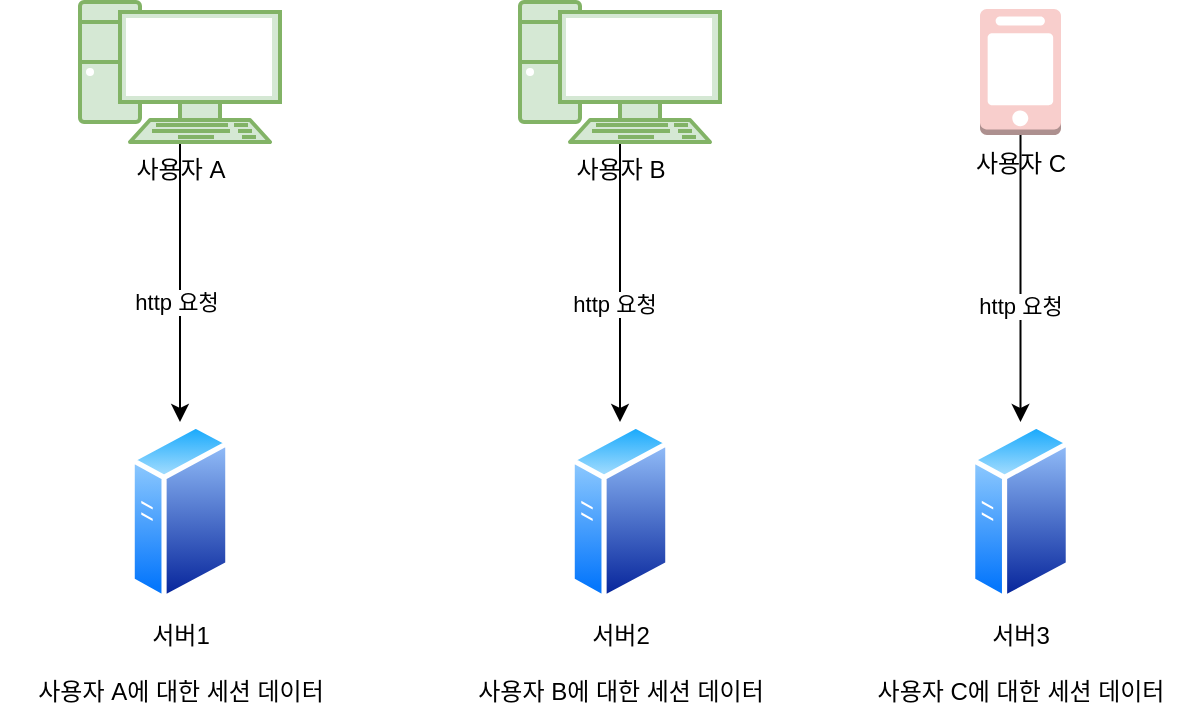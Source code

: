 <mxfile version="26.0.11">
  <diagram name="페이지-1" id="DHod1eBaDGYMpSSjU-wZ">
    <mxGraphModel dx="1434" dy="772" grid="1" gridSize="10" guides="1" tooltips="1" connect="1" arrows="1" fold="1" page="1" pageScale="1" pageWidth="827" pageHeight="1169" math="0" shadow="0">
      <root>
        <mxCell id="0" />
        <mxCell id="1" parent="0" />
        <mxCell id="kg3fu7GO2aymAxnZzRI_-12" value="" style="edgeStyle=orthogonalEdgeStyle;rounded=0;orthogonalLoop=1;jettySize=auto;html=1;entryX=0.5;entryY=0;entryDx=0;entryDy=0;" edge="1" parent="1" source="kg3fu7GO2aymAxnZzRI_-2" target="kg3fu7GO2aymAxnZzRI_-9">
          <mxGeometry relative="1" as="geometry">
            <mxPoint x="638.25" y="228" as="targetPoint" />
          </mxGeometry>
        </mxCell>
        <mxCell id="kg3fu7GO2aymAxnZzRI_-19" value="http 요청" style="edgeLabel;html=1;align=center;verticalAlign=middle;resizable=0;points=[];" vertex="1" connectable="0" parent="kg3fu7GO2aymAxnZzRI_-12">
          <mxGeometry x="0.178" relative="1" as="geometry">
            <mxPoint y="1" as="offset" />
          </mxGeometry>
        </mxCell>
        <mxCell id="kg3fu7GO2aymAxnZzRI_-16" value="" style="edgeStyle=orthogonalEdgeStyle;rounded=0;orthogonalLoop=1;jettySize=auto;html=1;entryX=0.5;entryY=0;entryDx=0;entryDy=0;" edge="1" parent="1" source="kg3fu7GO2aymAxnZzRI_-1" target="kg3fu7GO2aymAxnZzRI_-5">
          <mxGeometry relative="1" as="geometry">
            <mxPoint x="218" y="235" as="targetPoint" />
          </mxGeometry>
        </mxCell>
        <mxCell id="kg3fu7GO2aymAxnZzRI_-17" value="http 요청" style="edgeLabel;html=1;align=center;verticalAlign=middle;resizable=0;points=[];" vertex="1" connectable="0" parent="kg3fu7GO2aymAxnZzRI_-16">
          <mxGeometry x="0.143" y="-2" relative="1" as="geometry">
            <mxPoint as="offset" />
          </mxGeometry>
        </mxCell>
        <mxCell id="kg3fu7GO2aymAxnZzRI_-1" value="사용자 A" style="verticalAlign=top;verticalLabelPosition=bottom;labelPosition=center;align=center;html=1;outlineConnect=0;gradientDirection=north;strokeWidth=1;shape=mxgraph.networks.pc;fillColor=#d5e8d4;strokeColor=#82b366;" vertex="1" parent="1">
          <mxGeometry x="168" y="50" width="100" height="70" as="geometry" />
        </mxCell>
        <mxCell id="kg3fu7GO2aymAxnZzRI_-2" value="사용자 C" style="outlineConnect=0;dashed=0;verticalLabelPosition=bottom;verticalAlign=top;align=center;html=1;shape=mxgraph.aws3.mobile_client;fillColor=#f8cecc;strokeColor=#b85450;" vertex="1" parent="1">
          <mxGeometry x="618" y="53.5" width="40.5" height="63" as="geometry" />
        </mxCell>
        <mxCell id="kg3fu7GO2aymAxnZzRI_-14" value="" style="edgeStyle=orthogonalEdgeStyle;rounded=0;orthogonalLoop=1;jettySize=auto;html=1;entryX=0.5;entryY=0;entryDx=0;entryDy=0;" edge="1" parent="1" source="kg3fu7GO2aymAxnZzRI_-3" target="kg3fu7GO2aymAxnZzRI_-7">
          <mxGeometry relative="1" as="geometry">
            <mxPoint x="438" y="235" as="targetPoint" />
          </mxGeometry>
        </mxCell>
        <mxCell id="kg3fu7GO2aymAxnZzRI_-18" value="http 요청" style="edgeLabel;html=1;align=center;verticalAlign=middle;resizable=0;points=[];" vertex="1" connectable="0" parent="kg3fu7GO2aymAxnZzRI_-14">
          <mxGeometry x="0.157" y="-3" relative="1" as="geometry">
            <mxPoint as="offset" />
          </mxGeometry>
        </mxCell>
        <mxCell id="kg3fu7GO2aymAxnZzRI_-3" value="사용자 B" style="verticalAlign=top;verticalLabelPosition=bottom;labelPosition=center;align=center;html=1;outlineConnect=0;gradientDirection=north;strokeWidth=1;shape=mxgraph.networks.pc;fillColor=#d5e8d4;strokeColor=#82b366;" vertex="1" parent="1">
          <mxGeometry x="388" y="50" width="100" height="70" as="geometry" />
        </mxCell>
        <mxCell id="kg3fu7GO2aymAxnZzRI_-5" value="서버1" style="image;aspect=fixed;perimeter=ellipsePerimeter;html=1;align=center;shadow=0;dashed=0;spacingTop=3;image=img/lib/active_directory/generic_server.svg;" vertex="1" parent="1">
          <mxGeometry x="192.8" y="260" width="50.4" height="90" as="geometry" />
        </mxCell>
        <mxCell id="kg3fu7GO2aymAxnZzRI_-6" value="&lt;span style=&quot;background-color: rgb(255, 255, 255);&quot;&gt;사용자 A에 대한 세션 데이터&lt;/span&gt;" style="text;html=1;align=center;verticalAlign=middle;resizable=0;points=[];autosize=1;strokeColor=none;fillColor=none;" vertex="1" parent="1">
          <mxGeometry x="128" y="380" width="180" height="30" as="geometry" />
        </mxCell>
        <mxCell id="kg3fu7GO2aymAxnZzRI_-7" value="서버2" style="image;aspect=fixed;perimeter=ellipsePerimeter;html=1;align=center;shadow=0;dashed=0;spacingTop=3;image=img/lib/active_directory/generic_server.svg;" vertex="1" parent="1">
          <mxGeometry x="412.8" y="260" width="50.4" height="90" as="geometry" />
        </mxCell>
        <mxCell id="kg3fu7GO2aymAxnZzRI_-8" value="&lt;span style=&quot;background-color: rgb(255, 255, 255);&quot;&gt;사용자 B에 대한 세션 데이터&lt;/span&gt;" style="text;html=1;align=center;verticalAlign=middle;resizable=0;points=[];autosize=1;strokeColor=none;fillColor=none;" vertex="1" parent="1">
          <mxGeometry x="348" y="380" width="180" height="30" as="geometry" />
        </mxCell>
        <mxCell id="kg3fu7GO2aymAxnZzRI_-9" value="서버3" style="image;aspect=fixed;perimeter=ellipsePerimeter;html=1;align=center;shadow=0;dashed=0;spacingTop=3;image=img/lib/active_directory/generic_server.svg;" vertex="1" parent="1">
          <mxGeometry x="613.05" y="260" width="50.4" height="90" as="geometry" />
        </mxCell>
        <mxCell id="kg3fu7GO2aymAxnZzRI_-10" value="&lt;span style=&quot;background-color: rgb(255, 255, 255);&quot;&gt;사용자 C에 대한 세션 데이터&lt;/span&gt;" style="text;html=1;align=center;verticalAlign=middle;resizable=0;points=[];autosize=1;strokeColor=none;fillColor=none;" vertex="1" parent="1">
          <mxGeometry x="548.25" y="380" width="180" height="30" as="geometry" />
        </mxCell>
      </root>
    </mxGraphModel>
  </diagram>
</mxfile>
